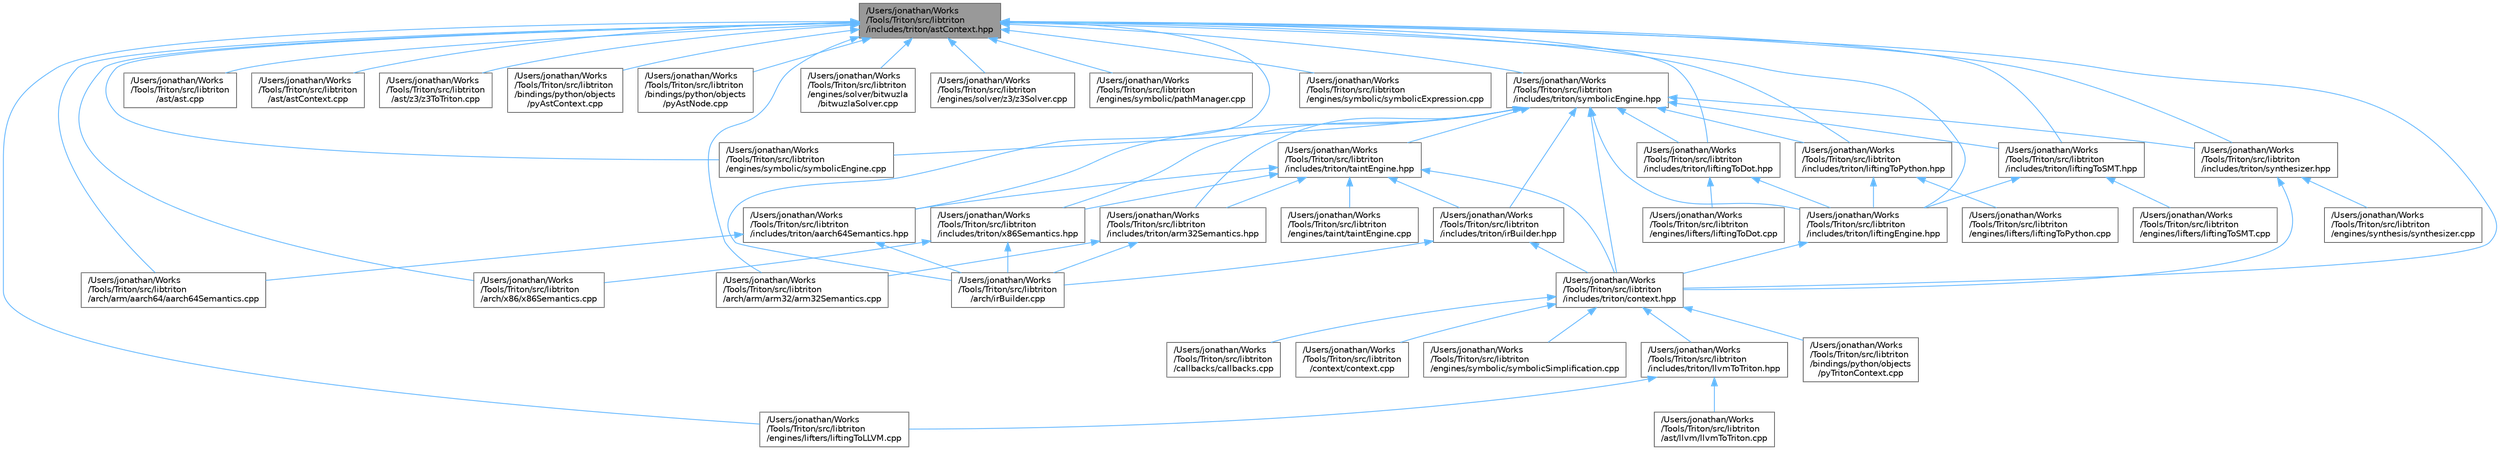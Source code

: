 digraph "/Users/jonathan/Works/Tools/Triton/src/libtriton/includes/triton/astContext.hpp"
{
 // LATEX_PDF_SIZE
  bgcolor="transparent";
  edge [fontname=Helvetica,fontsize=10,labelfontname=Helvetica,labelfontsize=10];
  node [fontname=Helvetica,fontsize=10,shape=box,height=0.2,width=0.4];
  Node1 [label="/Users/jonathan/Works\l/Tools/Triton/src/libtriton\l/includes/triton/astContext.hpp",height=0.2,width=0.4,color="gray40", fillcolor="grey60", style="filled", fontcolor="black",tooltip=" "];
  Node1 -> Node2 [dir="back",color="steelblue1",style="solid"];
  Node2 [label="/Users/jonathan/Works\l/Tools/Triton/src/libtriton\l/arch/arm/aarch64/aarch64Semantics.cpp",height=0.2,width=0.4,color="grey40", fillcolor="white", style="filled",URL="$aarch64Semantics_8cpp.html",tooltip=" "];
  Node1 -> Node3 [dir="back",color="steelblue1",style="solid"];
  Node3 [label="/Users/jonathan/Works\l/Tools/Triton/src/libtriton\l/arch/arm/arm32/arm32Semantics.cpp",height=0.2,width=0.4,color="grey40", fillcolor="white", style="filled",URL="$arm32Semantics_8cpp.html",tooltip=" "];
  Node1 -> Node4 [dir="back",color="steelblue1",style="solid"];
  Node4 [label="/Users/jonathan/Works\l/Tools/Triton/src/libtriton\l/arch/irBuilder.cpp",height=0.2,width=0.4,color="grey40", fillcolor="white", style="filled",URL="$irBuilder_8cpp.html",tooltip=" "];
  Node1 -> Node5 [dir="back",color="steelblue1",style="solid"];
  Node5 [label="/Users/jonathan/Works\l/Tools/Triton/src/libtriton\l/arch/x86/x86Semantics.cpp",height=0.2,width=0.4,color="grey40", fillcolor="white", style="filled",URL="$x86Semantics_8cpp.html",tooltip=" "];
  Node1 -> Node6 [dir="back",color="steelblue1",style="solid"];
  Node6 [label="/Users/jonathan/Works\l/Tools/Triton/src/libtriton\l/ast/ast.cpp",height=0.2,width=0.4,color="grey40", fillcolor="white", style="filled",URL="$ast_8cpp.html",tooltip=" "];
  Node1 -> Node7 [dir="back",color="steelblue1",style="solid"];
  Node7 [label="/Users/jonathan/Works\l/Tools/Triton/src/libtriton\l/ast/astContext.cpp",height=0.2,width=0.4,color="grey40", fillcolor="white", style="filled",URL="$astContext_8cpp.html",tooltip=" "];
  Node1 -> Node8 [dir="back",color="steelblue1",style="solid"];
  Node8 [label="/Users/jonathan/Works\l/Tools/Triton/src/libtriton\l/ast/z3/z3ToTriton.cpp",height=0.2,width=0.4,color="grey40", fillcolor="white", style="filled",URL="$z3ToTriton_8cpp.html",tooltip=" "];
  Node1 -> Node9 [dir="back",color="steelblue1",style="solid"];
  Node9 [label="/Users/jonathan/Works\l/Tools/Triton/src/libtriton\l/bindings/python/objects\l/pyAstContext.cpp",height=0.2,width=0.4,color="grey40", fillcolor="white", style="filled",URL="$pyAstContext_8cpp.html",tooltip=" "];
  Node1 -> Node10 [dir="back",color="steelblue1",style="solid"];
  Node10 [label="/Users/jonathan/Works\l/Tools/Triton/src/libtriton\l/bindings/python/objects\l/pyAstNode.cpp",height=0.2,width=0.4,color="grey40", fillcolor="white", style="filled",URL="$pyAstNode_8cpp.html",tooltip=" "];
  Node1 -> Node11 [dir="back",color="steelblue1",style="solid"];
  Node11 [label="/Users/jonathan/Works\l/Tools/Triton/src/libtriton\l/engines/lifters/liftingToLLVM.cpp",height=0.2,width=0.4,color="grey40", fillcolor="white", style="filled",URL="$liftingToLLVM_8cpp.html",tooltip=" "];
  Node1 -> Node12 [dir="back",color="steelblue1",style="solid"];
  Node12 [label="/Users/jonathan/Works\l/Tools/Triton/src/libtriton\l/engines/solver/bitwuzla\l/bitwuzlaSolver.cpp",height=0.2,width=0.4,color="grey40", fillcolor="white", style="filled",URL="$bitwuzlaSolver_8cpp.html",tooltip=" "];
  Node1 -> Node13 [dir="back",color="steelblue1",style="solid"];
  Node13 [label="/Users/jonathan/Works\l/Tools/Triton/src/libtriton\l/engines/solver/z3/z3Solver.cpp",height=0.2,width=0.4,color="grey40", fillcolor="white", style="filled",URL="$z3Solver_8cpp.html",tooltip=" "];
  Node1 -> Node14 [dir="back",color="steelblue1",style="solid"];
  Node14 [label="/Users/jonathan/Works\l/Tools/Triton/src/libtriton\l/engines/symbolic/pathManager.cpp",height=0.2,width=0.4,color="grey40", fillcolor="white", style="filled",URL="$pathManager_8cpp.html",tooltip=" "];
  Node1 -> Node15 [dir="back",color="steelblue1",style="solid"];
  Node15 [label="/Users/jonathan/Works\l/Tools/Triton/src/libtriton\l/engines/symbolic/symbolicEngine.cpp",height=0.2,width=0.4,color="grey40", fillcolor="white", style="filled",URL="$symbolicEngine_8cpp.html",tooltip=" "];
  Node1 -> Node16 [dir="back",color="steelblue1",style="solid"];
  Node16 [label="/Users/jonathan/Works\l/Tools/Triton/src/libtriton\l/engines/symbolic/symbolicExpression.cpp",height=0.2,width=0.4,color="grey40", fillcolor="white", style="filled",URL="$symbolicExpression_8cpp.html",tooltip=" "];
  Node1 -> Node17 [dir="back",color="steelblue1",style="solid"];
  Node17 [label="/Users/jonathan/Works\l/Tools/Triton/src/libtriton\l/includes/triton/context.hpp",height=0.2,width=0.4,color="grey40", fillcolor="white", style="filled",URL="$context_8hpp.html",tooltip=" "];
  Node17 -> Node18 [dir="back",color="steelblue1",style="solid"];
  Node18 [label="/Users/jonathan/Works\l/Tools/Triton/src/libtriton\l/bindings/python/objects\l/pyTritonContext.cpp",height=0.2,width=0.4,color="grey40", fillcolor="white", style="filled",URL="$pyTritonContext_8cpp.html",tooltip=" "];
  Node17 -> Node19 [dir="back",color="steelblue1",style="solid"];
  Node19 [label="/Users/jonathan/Works\l/Tools/Triton/src/libtriton\l/callbacks/callbacks.cpp",height=0.2,width=0.4,color="grey40", fillcolor="white", style="filled",URL="$callbacks_8cpp.html",tooltip=" "];
  Node17 -> Node20 [dir="back",color="steelblue1",style="solid"];
  Node20 [label="/Users/jonathan/Works\l/Tools/Triton/src/libtriton\l/context/context.cpp",height=0.2,width=0.4,color="grey40", fillcolor="white", style="filled",URL="$context_8cpp.html",tooltip=" "];
  Node17 -> Node21 [dir="back",color="steelblue1",style="solid"];
  Node21 [label="/Users/jonathan/Works\l/Tools/Triton/src/libtriton\l/engines/symbolic/symbolicSimplification.cpp",height=0.2,width=0.4,color="grey40", fillcolor="white", style="filled",URL="$symbolicSimplification_8cpp.html",tooltip=" "];
  Node17 -> Node22 [dir="back",color="steelblue1",style="solid"];
  Node22 [label="/Users/jonathan/Works\l/Tools/Triton/src/libtriton\l/includes/triton/llvmToTriton.hpp",height=0.2,width=0.4,color="grey40", fillcolor="white", style="filled",URL="$llvmToTriton_8hpp.html",tooltip=" "];
  Node22 -> Node23 [dir="back",color="steelblue1",style="solid"];
  Node23 [label="/Users/jonathan/Works\l/Tools/Triton/src/libtriton\l/ast/llvm/llvmToTriton.cpp",height=0.2,width=0.4,color="grey40", fillcolor="white", style="filled",URL="$llvmToTriton_8cpp.html",tooltip=" "];
  Node22 -> Node11 [dir="back",color="steelblue1",style="solid"];
  Node1 -> Node24 [dir="back",color="steelblue1",style="solid"];
  Node24 [label="/Users/jonathan/Works\l/Tools/Triton/src/libtriton\l/includes/triton/liftingEngine.hpp",height=0.2,width=0.4,color="grey40", fillcolor="white", style="filled",URL="$liftingEngine_8hpp.html",tooltip=" "];
  Node24 -> Node17 [dir="back",color="steelblue1",style="solid"];
  Node1 -> Node25 [dir="back",color="steelblue1",style="solid"];
  Node25 [label="/Users/jonathan/Works\l/Tools/Triton/src/libtriton\l/includes/triton/liftingToDot.hpp",height=0.2,width=0.4,color="grey40", fillcolor="white", style="filled",URL="$liftingToDot_8hpp.html",tooltip=" "];
  Node25 -> Node26 [dir="back",color="steelblue1",style="solid"];
  Node26 [label="/Users/jonathan/Works\l/Tools/Triton/src/libtriton\l/engines/lifters/liftingToDot.cpp",height=0.2,width=0.4,color="grey40", fillcolor="white", style="filled",URL="$liftingToDot_8cpp.html",tooltip=" "];
  Node25 -> Node24 [dir="back",color="steelblue1",style="solid"];
  Node1 -> Node27 [dir="back",color="steelblue1",style="solid"];
  Node27 [label="/Users/jonathan/Works\l/Tools/Triton/src/libtriton\l/includes/triton/liftingToPython.hpp",height=0.2,width=0.4,color="grey40", fillcolor="white", style="filled",URL="$liftingToPython_8hpp.html",tooltip=" "];
  Node27 -> Node28 [dir="back",color="steelblue1",style="solid"];
  Node28 [label="/Users/jonathan/Works\l/Tools/Triton/src/libtriton\l/engines/lifters/liftingToPython.cpp",height=0.2,width=0.4,color="grey40", fillcolor="white", style="filled",URL="$liftingToPython_8cpp.html",tooltip=" "];
  Node27 -> Node24 [dir="back",color="steelblue1",style="solid"];
  Node1 -> Node29 [dir="back",color="steelblue1",style="solid"];
  Node29 [label="/Users/jonathan/Works\l/Tools/Triton/src/libtriton\l/includes/triton/liftingToSMT.hpp",height=0.2,width=0.4,color="grey40", fillcolor="white", style="filled",URL="$liftingToSMT_8hpp.html",tooltip=" "];
  Node29 -> Node30 [dir="back",color="steelblue1",style="solid"];
  Node30 [label="/Users/jonathan/Works\l/Tools/Triton/src/libtriton\l/engines/lifters/liftingToSMT.cpp",height=0.2,width=0.4,color="grey40", fillcolor="white", style="filled",URL="$liftingToSMT_8cpp.html",tooltip=" "];
  Node29 -> Node24 [dir="back",color="steelblue1",style="solid"];
  Node1 -> Node31 [dir="back",color="steelblue1",style="solid"];
  Node31 [label="/Users/jonathan/Works\l/Tools/Triton/src/libtriton\l/includes/triton/symbolicEngine.hpp",height=0.2,width=0.4,color="grey40", fillcolor="white", style="filled",URL="$symbolicEngine_8hpp.html",tooltip=" "];
  Node31 -> Node15 [dir="back",color="steelblue1",style="solid"];
  Node31 -> Node32 [dir="back",color="steelblue1",style="solid"];
  Node32 [label="/Users/jonathan/Works\l/Tools/Triton/src/libtriton\l/includes/triton/aarch64Semantics.hpp",height=0.2,width=0.4,color="grey40", fillcolor="white", style="filled",URL="$aarch64Semantics_8hpp.html",tooltip=" "];
  Node32 -> Node2 [dir="back",color="steelblue1",style="solid"];
  Node32 -> Node4 [dir="back",color="steelblue1",style="solid"];
  Node31 -> Node33 [dir="back",color="steelblue1",style="solid"];
  Node33 [label="/Users/jonathan/Works\l/Tools/Triton/src/libtriton\l/includes/triton/arm32Semantics.hpp",height=0.2,width=0.4,color="grey40", fillcolor="white", style="filled",URL="$arm32Semantics_8hpp.html",tooltip=" "];
  Node33 -> Node3 [dir="back",color="steelblue1",style="solid"];
  Node33 -> Node4 [dir="back",color="steelblue1",style="solid"];
  Node31 -> Node17 [dir="back",color="steelblue1",style="solid"];
  Node31 -> Node34 [dir="back",color="steelblue1",style="solid"];
  Node34 [label="/Users/jonathan/Works\l/Tools/Triton/src/libtriton\l/includes/triton/irBuilder.hpp",height=0.2,width=0.4,color="grey40", fillcolor="white", style="filled",URL="$irBuilder_8hpp.html",tooltip=" "];
  Node34 -> Node4 [dir="back",color="steelblue1",style="solid"];
  Node34 -> Node17 [dir="back",color="steelblue1",style="solid"];
  Node31 -> Node24 [dir="back",color="steelblue1",style="solid"];
  Node31 -> Node25 [dir="back",color="steelblue1",style="solid"];
  Node31 -> Node27 [dir="back",color="steelblue1",style="solid"];
  Node31 -> Node29 [dir="back",color="steelblue1",style="solid"];
  Node31 -> Node35 [dir="back",color="steelblue1",style="solid"];
  Node35 [label="/Users/jonathan/Works\l/Tools/Triton/src/libtriton\l/includes/triton/synthesizer.hpp",height=0.2,width=0.4,color="grey40", fillcolor="white", style="filled",URL="$synthesizer_8hpp.html",tooltip=" "];
  Node35 -> Node36 [dir="back",color="steelblue1",style="solid"];
  Node36 [label="/Users/jonathan/Works\l/Tools/Triton/src/libtriton\l/engines/synthesis/synthesizer.cpp",height=0.2,width=0.4,color="grey40", fillcolor="white", style="filled",URL="$synthesizer_8cpp.html",tooltip=" "];
  Node35 -> Node17 [dir="back",color="steelblue1",style="solid"];
  Node31 -> Node37 [dir="back",color="steelblue1",style="solid"];
  Node37 [label="/Users/jonathan/Works\l/Tools/Triton/src/libtriton\l/includes/triton/taintEngine.hpp",height=0.2,width=0.4,color="grey40", fillcolor="white", style="filled",URL="$taintEngine_8hpp.html",tooltip=" "];
  Node37 -> Node38 [dir="back",color="steelblue1",style="solid"];
  Node38 [label="/Users/jonathan/Works\l/Tools/Triton/src/libtriton\l/engines/taint/taintEngine.cpp",height=0.2,width=0.4,color="grey40", fillcolor="white", style="filled",URL="$taintEngine_8cpp.html",tooltip=" "];
  Node37 -> Node32 [dir="back",color="steelblue1",style="solid"];
  Node37 -> Node33 [dir="back",color="steelblue1",style="solid"];
  Node37 -> Node17 [dir="back",color="steelblue1",style="solid"];
  Node37 -> Node34 [dir="back",color="steelblue1",style="solid"];
  Node37 -> Node39 [dir="back",color="steelblue1",style="solid"];
  Node39 [label="/Users/jonathan/Works\l/Tools/Triton/src/libtriton\l/includes/triton/x86Semantics.hpp",height=0.2,width=0.4,color="grey40", fillcolor="white", style="filled",URL="$x86Semantics_8hpp.html",tooltip=" "];
  Node39 -> Node4 [dir="back",color="steelblue1",style="solid"];
  Node39 -> Node5 [dir="back",color="steelblue1",style="solid"];
  Node31 -> Node39 [dir="back",color="steelblue1",style="solid"];
  Node1 -> Node35 [dir="back",color="steelblue1",style="solid"];
}
